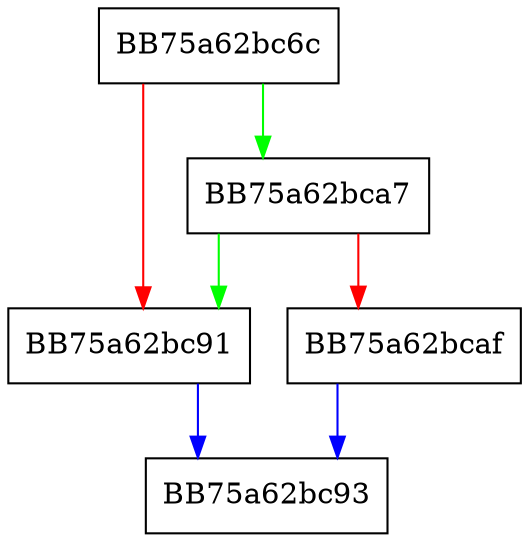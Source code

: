 digraph isPrimitive {
  node [shape="box"];
  graph [splines=ortho];
  BB75a62bc6c -> BB75a62bca7 [color="green"];
  BB75a62bc6c -> BB75a62bc91 [color="red"];
  BB75a62bc91 -> BB75a62bc93 [color="blue"];
  BB75a62bca7 -> BB75a62bc91 [color="green"];
  BB75a62bca7 -> BB75a62bcaf [color="red"];
  BB75a62bcaf -> BB75a62bc93 [color="blue"];
}